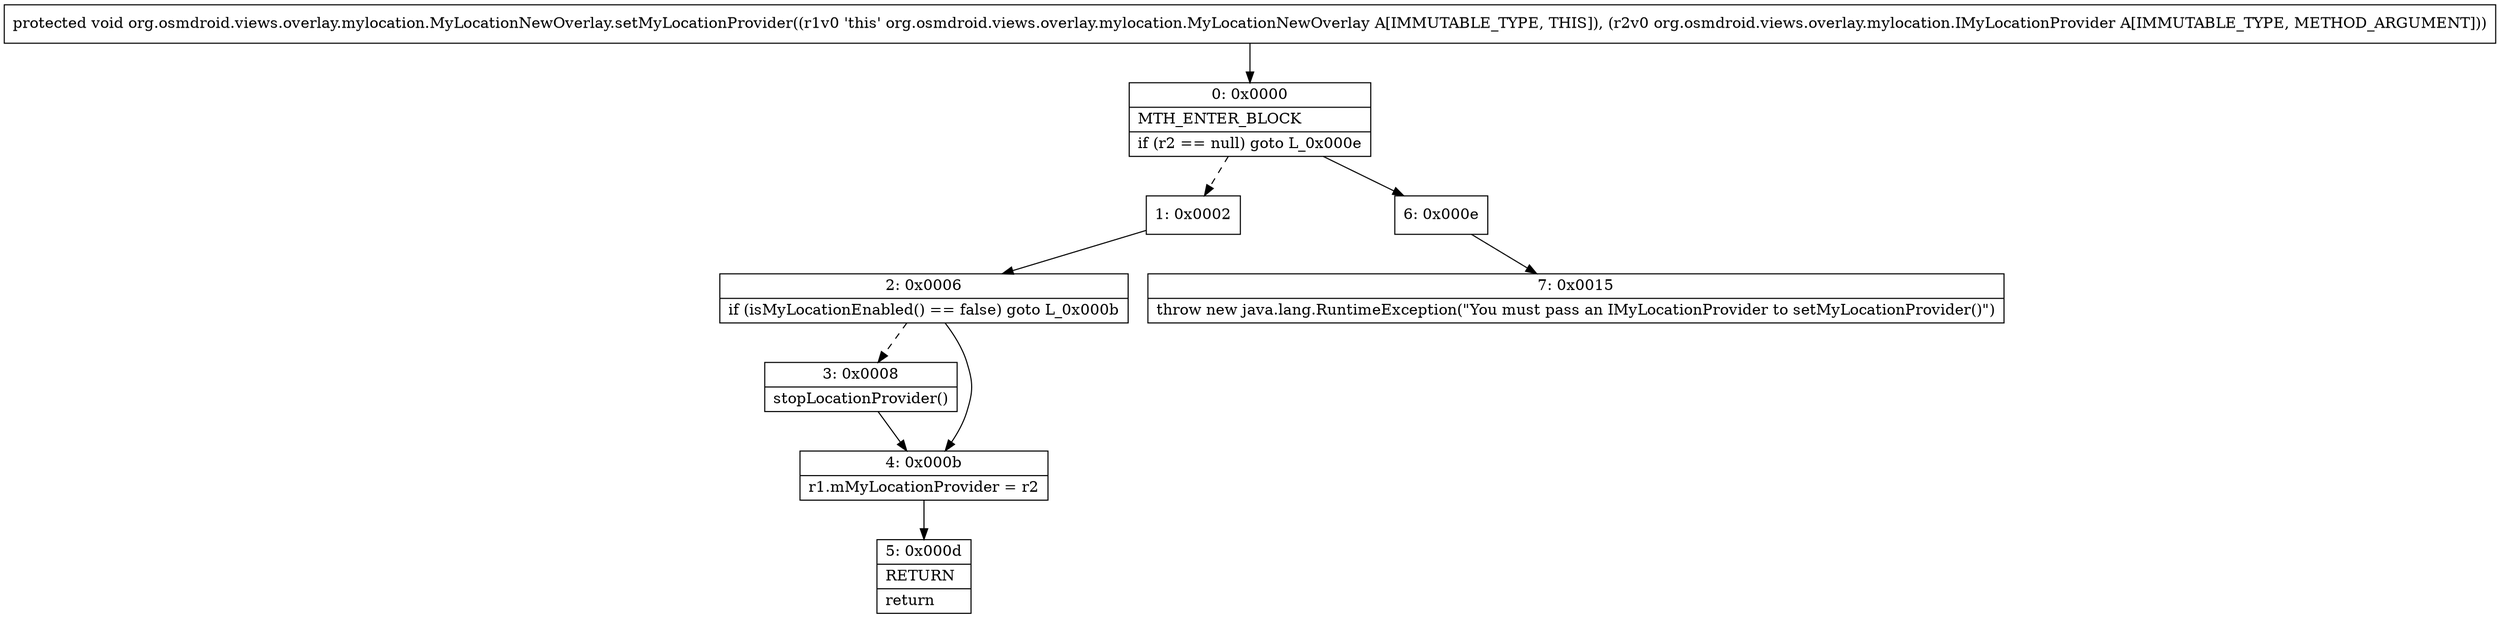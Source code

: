digraph "CFG fororg.osmdroid.views.overlay.mylocation.MyLocationNewOverlay.setMyLocationProvider(Lorg\/osmdroid\/views\/overlay\/mylocation\/IMyLocationProvider;)V" {
Node_0 [shape=record,label="{0\:\ 0x0000|MTH_ENTER_BLOCK\l|if (r2 == null) goto L_0x000e\l}"];
Node_1 [shape=record,label="{1\:\ 0x0002}"];
Node_2 [shape=record,label="{2\:\ 0x0006|if (isMyLocationEnabled() == false) goto L_0x000b\l}"];
Node_3 [shape=record,label="{3\:\ 0x0008|stopLocationProvider()\l}"];
Node_4 [shape=record,label="{4\:\ 0x000b|r1.mMyLocationProvider = r2\l}"];
Node_5 [shape=record,label="{5\:\ 0x000d|RETURN\l|return\l}"];
Node_6 [shape=record,label="{6\:\ 0x000e}"];
Node_7 [shape=record,label="{7\:\ 0x0015|throw new java.lang.RuntimeException(\"You must pass an IMyLocationProvider to setMyLocationProvider()\")\l}"];
MethodNode[shape=record,label="{protected void org.osmdroid.views.overlay.mylocation.MyLocationNewOverlay.setMyLocationProvider((r1v0 'this' org.osmdroid.views.overlay.mylocation.MyLocationNewOverlay A[IMMUTABLE_TYPE, THIS]), (r2v0 org.osmdroid.views.overlay.mylocation.IMyLocationProvider A[IMMUTABLE_TYPE, METHOD_ARGUMENT])) }"];
MethodNode -> Node_0;
Node_0 -> Node_1[style=dashed];
Node_0 -> Node_6;
Node_1 -> Node_2;
Node_2 -> Node_3[style=dashed];
Node_2 -> Node_4;
Node_3 -> Node_4;
Node_4 -> Node_5;
Node_6 -> Node_7;
}

